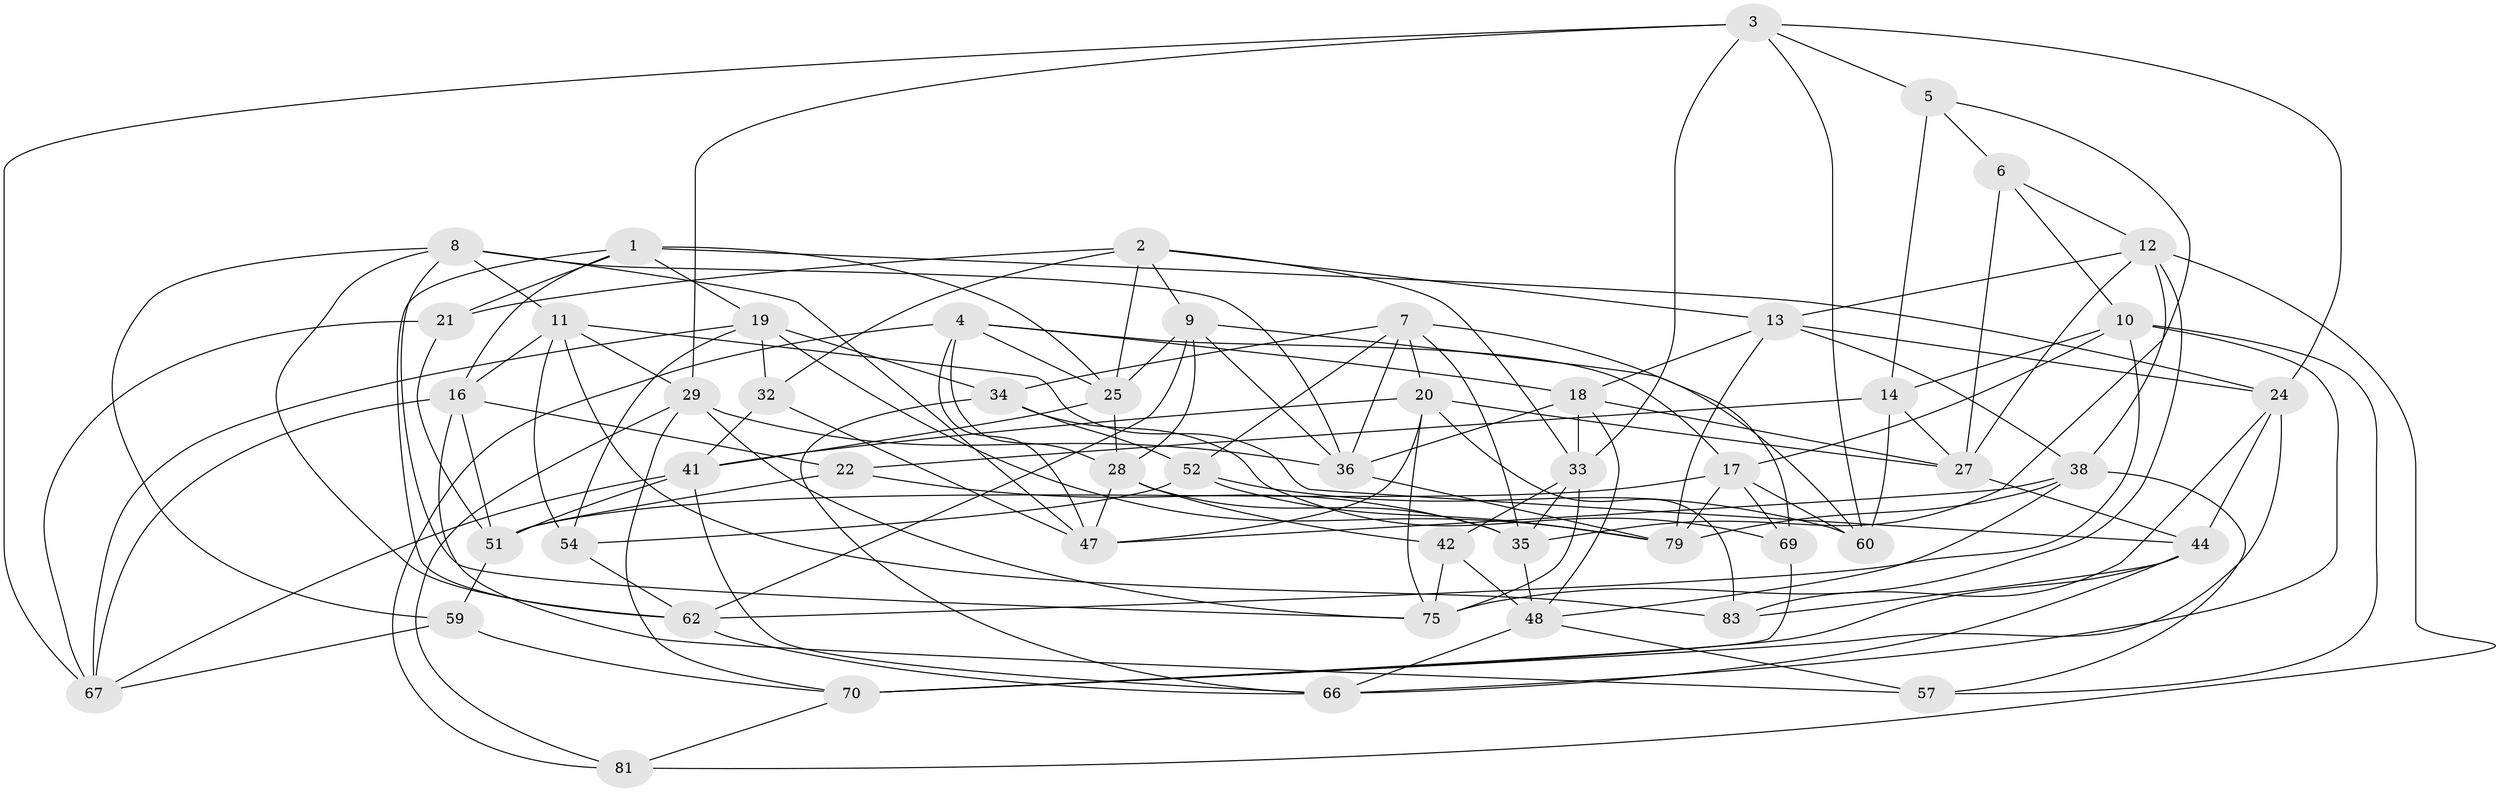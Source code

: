 // Generated by graph-tools (version 1.1) at 2025/52/02/27/25 19:52:31]
// undirected, 52 vertices, 142 edges
graph export_dot {
graph [start="1"]
  node [color=gray90,style=filled];
  1 [super="+15"];
  2 [super="+64"];
  3 [super="+37"];
  4 [super="+85"];
  5;
  6;
  7 [super="+89"];
  8 [super="+72"];
  9 [super="+55"];
  10 [super="+30"];
  11 [super="+50"];
  12 [super="+78"];
  13 [super="+63"];
  14 [super="+23"];
  16 [super="+45"];
  17 [super="+76"];
  18 [super="+31"];
  19 [super="+88"];
  20 [super="+26"];
  21;
  22;
  24 [super="+91"];
  25 [super="+39"];
  27 [super="+86"];
  28 [super="+49"];
  29 [super="+43"];
  32;
  33 [super="+46"];
  34 [super="+68"];
  35 [super="+92"];
  36 [super="+40"];
  38 [super="+56"];
  41 [super="+65"];
  42;
  44 [super="+90"];
  47 [super="+80"];
  48 [super="+53"];
  51 [super="+58"];
  52 [super="+61"];
  54;
  57;
  59;
  60 [super="+77"];
  62 [super="+74"];
  66 [super="+73"];
  67 [super="+82"];
  69;
  70 [super="+71"];
  75 [super="+87"];
  79 [super="+84"];
  81;
  83;
  1 -- 19;
  1 -- 62;
  1 -- 16;
  1 -- 21;
  1 -- 24;
  1 -- 25;
  2 -- 21;
  2 -- 32;
  2 -- 33;
  2 -- 13;
  2 -- 25;
  2 -- 9;
  3 -- 33;
  3 -- 29;
  3 -- 24;
  3 -- 5;
  3 -- 60;
  3 -- 67;
  4 -- 47;
  4 -- 81;
  4 -- 25;
  4 -- 17;
  4 -- 28;
  4 -- 18;
  5 -- 6;
  5 -- 14;
  5 -- 35;
  6 -- 10;
  6 -- 12;
  6 -- 27;
  7 -- 20;
  7 -- 35;
  7 -- 52;
  7 -- 34;
  7 -- 36;
  7 -- 69;
  8 -- 59;
  8 -- 62;
  8 -- 36;
  8 -- 75;
  8 -- 11;
  8 -- 47;
  9 -- 36;
  9 -- 60;
  9 -- 28;
  9 -- 25;
  9 -- 62;
  10 -- 14;
  10 -- 17;
  10 -- 57;
  10 -- 66;
  10 -- 62;
  11 -- 44;
  11 -- 83;
  11 -- 29;
  11 -- 54;
  11 -- 16;
  12 -- 13;
  12 -- 81;
  12 -- 27;
  12 -- 75;
  12 -- 38;
  13 -- 18;
  13 -- 79;
  13 -- 24;
  13 -- 38;
  14 -- 60 [weight=2];
  14 -- 27;
  14 -- 22;
  16 -- 22;
  16 -- 57;
  16 -- 51;
  16 -- 67;
  17 -- 69;
  17 -- 79;
  17 -- 60;
  17 -- 51;
  18 -- 48;
  18 -- 33;
  18 -- 27;
  18 -- 36;
  19 -- 32;
  19 -- 54;
  19 -- 79;
  19 -- 34;
  19 -- 67;
  20 -- 41;
  20 -- 47;
  20 -- 75;
  20 -- 83;
  20 -- 27;
  21 -- 67;
  21 -- 51;
  22 -- 51;
  22 -- 35;
  24 -- 70;
  24 -- 83;
  24 -- 44;
  25 -- 28;
  25 -- 41;
  27 -- 44;
  28 -- 42;
  28 -- 35;
  28 -- 47;
  29 -- 70;
  29 -- 81;
  29 -- 75;
  29 -- 36;
  32 -- 41;
  32 -- 47;
  33 -- 75;
  33 -- 42;
  33 -- 35;
  34 -- 66;
  34 -- 52 [weight=2];
  34 -- 69;
  35 -- 48;
  36 -- 79;
  38 -- 48;
  38 -- 79;
  38 -- 57;
  38 -- 47;
  41 -- 66;
  41 -- 67;
  41 -- 51;
  42 -- 75;
  42 -- 48;
  44 -- 83;
  44 -- 66;
  44 -- 70;
  48 -- 66;
  48 -- 57;
  51 -- 59;
  52 -- 79;
  52 -- 60;
  52 -- 54;
  54 -- 62;
  59 -- 70;
  59 -- 67;
  62 -- 66;
  69 -- 70;
  70 -- 81;
}

